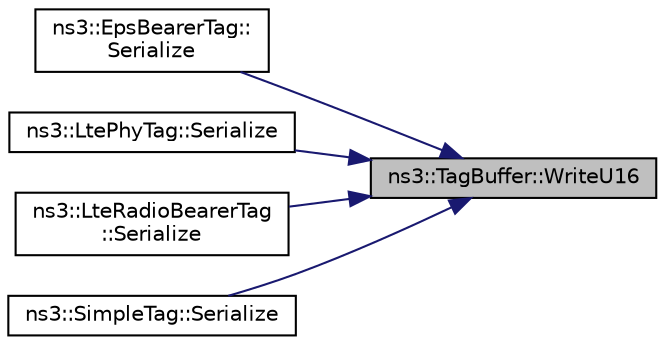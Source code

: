 digraph "ns3::TagBuffer::WriteU16"
{
 // LATEX_PDF_SIZE
  edge [fontname="Helvetica",fontsize="10",labelfontname="Helvetica",labelfontsize="10"];
  node [fontname="Helvetica",fontsize="10",shape=record];
  rankdir="RL";
  Node1 [label="ns3::TagBuffer::WriteU16",height=0.2,width=0.4,color="black", fillcolor="grey75", style="filled", fontcolor="black",tooltip=" "];
  Node1 -> Node2 [dir="back",color="midnightblue",fontsize="10",style="solid",fontname="Helvetica"];
  Node2 [label="ns3::EpsBearerTag::\lSerialize",height=0.2,width=0.4,color="black", fillcolor="white", style="filled",URL="$classns3_1_1_eps_bearer_tag.html#a8fce8e9dcf3ea2074be35a16f0b39f63",tooltip=" "];
  Node1 -> Node3 [dir="back",color="midnightblue",fontsize="10",style="solid",fontname="Helvetica"];
  Node3 [label="ns3::LtePhyTag::Serialize",height=0.2,width=0.4,color="black", fillcolor="white", style="filled",URL="$classns3_1_1_lte_phy_tag.html#a12d39c57846edffac7f93ff00a3af754",tooltip=" "];
  Node1 -> Node4 [dir="back",color="midnightblue",fontsize="10",style="solid",fontname="Helvetica"];
  Node4 [label="ns3::LteRadioBearerTag\l::Serialize",height=0.2,width=0.4,color="black", fillcolor="white", style="filled",URL="$classns3_1_1_lte_radio_bearer_tag.html#a3f5a8075d87b5958411e00d3e548aaf3",tooltip=" "];
  Node1 -> Node5 [dir="back",color="midnightblue",fontsize="10",style="solid",fontname="Helvetica"];
  Node5 [label="ns3::SimpleTag::Serialize",height=0.2,width=0.4,color="black", fillcolor="white", style="filled",URL="$classns3_1_1_simple_tag.html#a2d6ffede9758a818b0aa92fbfd60e0aa",tooltip=" "];
}
